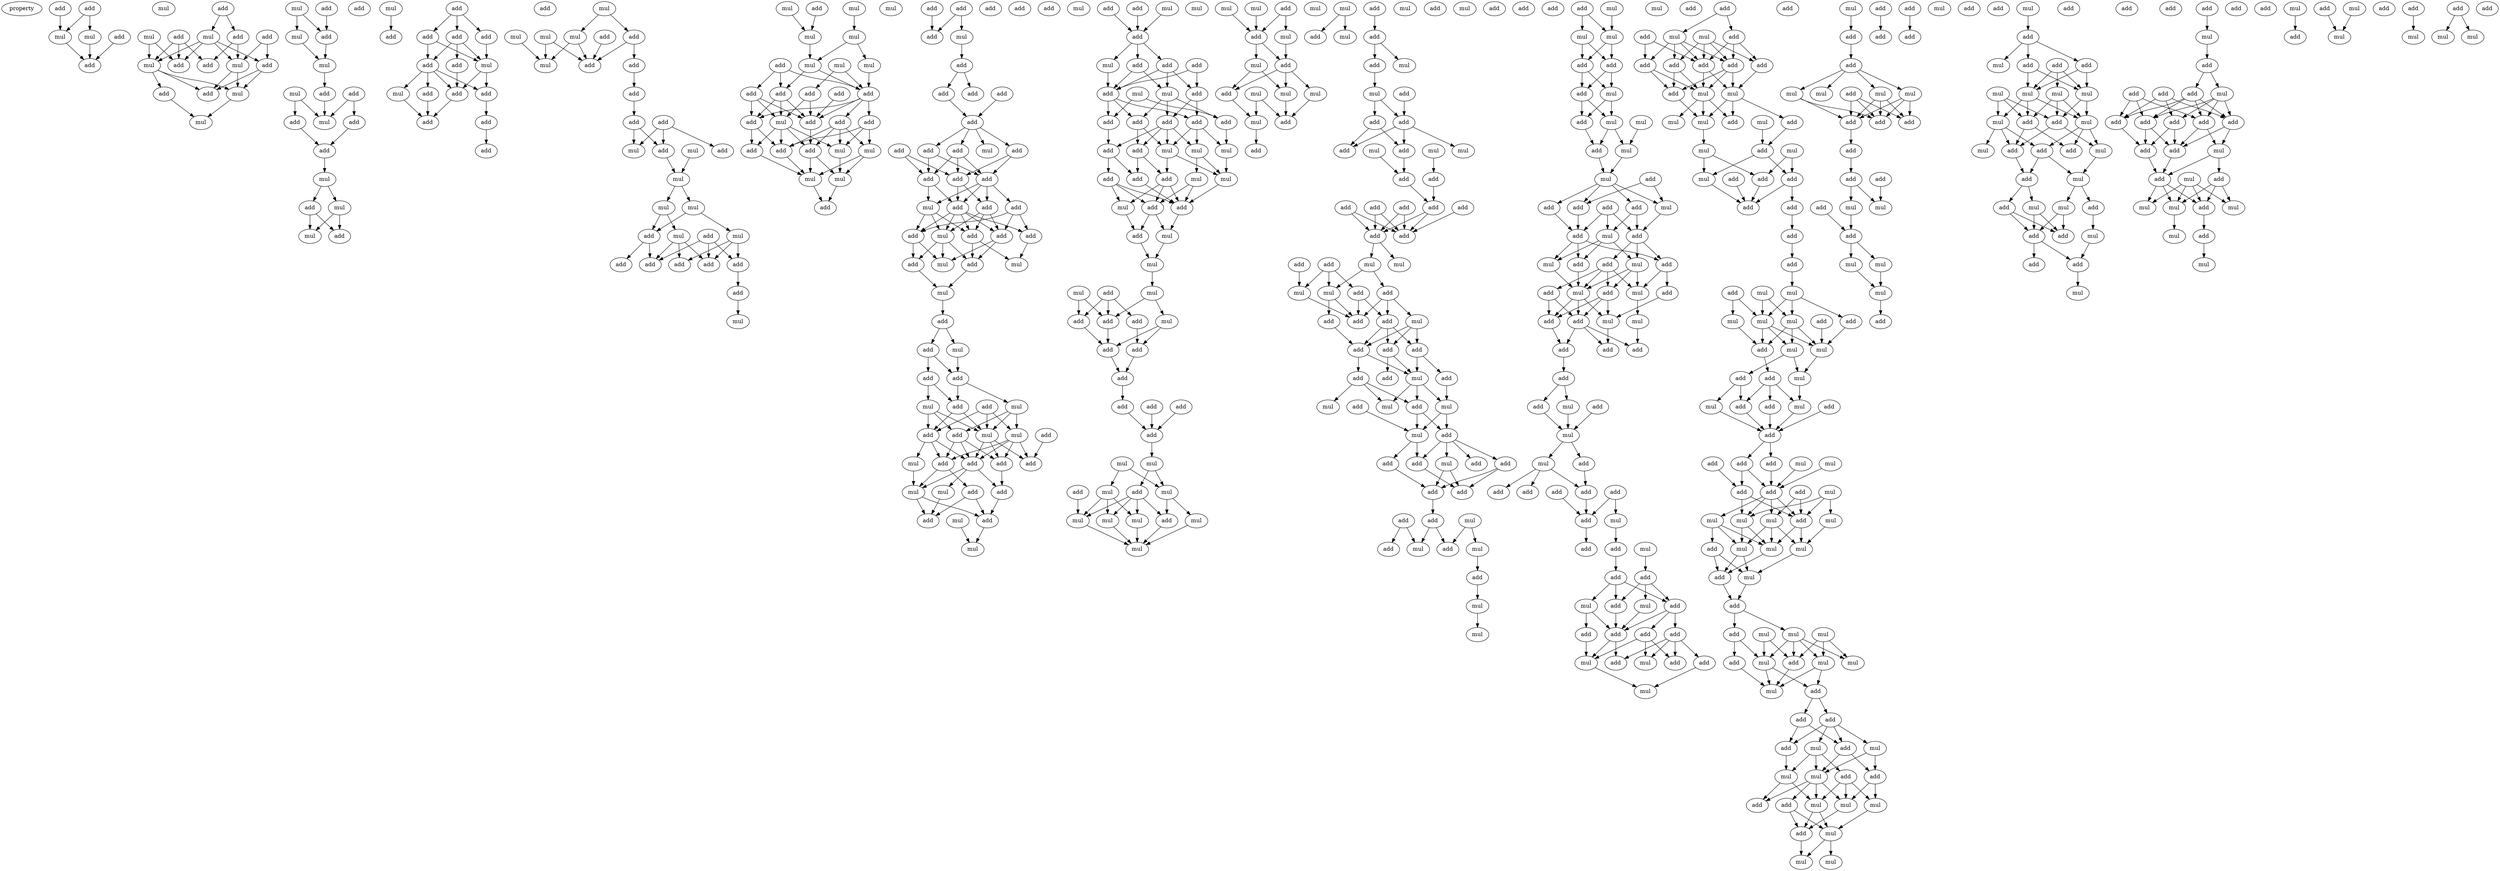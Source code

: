 digraph {
    node [fontcolor=black]
    property [mul=2,lf=1.1]
    0 [ label = add ];
    1 [ label = add ];
    2 [ label = mul ];
    3 [ label = mul ];
    4 [ label = mul ];
    5 [ label = add ];
    6 [ label = add ];
    7 [ label = add ];
    8 [ label = mul ];
    9 [ label = mul ];
    10 [ label = add ];
    11 [ label = add ];
    12 [ label = add ];
    13 [ label = add ];
    14 [ label = mul ];
    15 [ label = mul ];
    16 [ label = add ];
    17 [ label = add ];
    18 [ label = add ];
    19 [ label = mul ];
    20 [ label = add ];
    21 [ label = add ];
    22 [ label = mul ];
    23 [ label = add ];
    24 [ label = mul ];
    25 [ label = mul ];
    26 [ label = add ];
    27 [ label = mul ];
    28 [ label = add ];
    29 [ label = add ];
    30 [ label = mul ];
    31 [ label = add ];
    32 [ label = mul ];
    33 [ label = add ];
    34 [ label = add ];
    35 [ label = mul ];
    36 [ label = mul ];
    37 [ label = add ];
    38 [ label = add ];
    39 [ label = mul ];
    40 [ label = mul ];
    41 [ label = add ];
    42 [ label = add ];
    43 [ label = add ];
    44 [ label = add ];
    45 [ label = add ];
    46 [ label = add ];
    47 [ label = add ];
    48 [ label = mul ];
    49 [ label = add ];
    50 [ label = add ];
    51 [ label = mul ];
    52 [ label = add ];
    53 [ label = add ];
    54 [ label = add ];
    55 [ label = add ];
    56 [ label = add ];
    57 [ label = mul ];
    58 [ label = mul ];
    59 [ label = mul ];
    60 [ label = add ];
    61 [ label = add ];
    62 [ label = mul ];
    63 [ label = add ];
    64 [ label = mul ];
    65 [ label = add ];
    66 [ label = add ];
    67 [ label = add ];
    68 [ label = add ];
    69 [ label = add ];
    70 [ label = mul ];
    71 [ label = mul ];
    72 [ label = add ];
    73 [ label = mul ];
    74 [ label = mul ];
    75 [ label = mul ];
    76 [ label = add ];
    77 [ label = mul ];
    78 [ label = add ];
    79 [ label = mul ];
    80 [ label = add ];
    81 [ label = add ];
    82 [ label = add ];
    83 [ label = add ];
    84 [ label = add ];
    85 [ label = add ];
    86 [ label = mul ];
    87 [ label = mul ];
    88 [ label = mul ];
    89 [ label = mul ];
    90 [ label = add ];
    91 [ label = mul ];
    92 [ label = mul ];
    93 [ label = mul ];
    94 [ label = add ];
    95 [ label = mul ];
    96 [ label = mul ];
    97 [ label = add ];
    98 [ label = add ];
    99 [ label = add ];
    100 [ label = add ];
    101 [ label = add ];
    102 [ label = add ];
    103 [ label = add ];
    104 [ label = add ];
    105 [ label = mul ];
    106 [ label = add ];
    107 [ label = add ];
    108 [ label = add ];
    109 [ label = add ];
    110 [ label = mul ];
    111 [ label = mul ];
    112 [ label = mul ];
    113 [ label = mul ];
    114 [ label = add ];
    115 [ label = add ];
    116 [ label = add ];
    117 [ label = mul ];
    118 [ label = add ];
    119 [ label = add ];
    120 [ label = add ];
    121 [ label = add ];
    122 [ label = add ];
    123 [ label = add ];
    124 [ label = add ];
    125 [ label = add ];
    126 [ label = add ];
    127 [ label = add ];
    128 [ label = mul ];
    129 [ label = add ];
    130 [ label = add ];
    131 [ label = add ];
    132 [ label = add ];
    133 [ label = add ];
    134 [ label = add ];
    135 [ label = add ];
    136 [ label = add ];
    137 [ label = mul ];
    138 [ label = add ];
    139 [ label = add ];
    140 [ label = add ];
    141 [ label = mul ];
    142 [ label = add ];
    143 [ label = add ];
    144 [ label = add ];
    145 [ label = mul ];
    146 [ label = mul ];
    147 [ label = add ];
    148 [ label = mul ];
    149 [ label = add ];
    150 [ label = add ];
    151 [ label = mul ];
    152 [ label = add ];
    153 [ label = add ];
    154 [ label = add ];
    155 [ label = mul ];
    156 [ label = add ];
    157 [ label = mul ];
    158 [ label = add ];
    159 [ label = add ];
    160 [ label = add ];
    161 [ label = mul ];
    162 [ label = mul ];
    163 [ label = add ];
    164 [ label = mul ];
    165 [ label = add ];
    166 [ label = add ];
    167 [ label = add ];
    168 [ label = mul ];
    169 [ label = add ];
    170 [ label = mul ];
    171 [ label = add ];
    172 [ label = mul ];
    173 [ label = mul ];
    174 [ label = add ];
    175 [ label = add ];
    176 [ label = mul ];
    177 [ label = add ];
    178 [ label = add ];
    179 [ label = mul ];
    180 [ label = add ];
    181 [ label = add ];
    182 [ label = add ];
    183 [ label = mul ];
    184 [ label = add ];
    185 [ label = mul ];
    186 [ label = mul ];
    187 [ label = add ];
    188 [ label = add ];
    189 [ label = mul ];
    190 [ label = add ];
    191 [ label = add ];
    192 [ label = add ];
    193 [ label = add ];
    194 [ label = add ];
    195 [ label = mul ];
    196 [ label = add ];
    197 [ label = add ];
    198 [ label = mul ];
    199 [ label = mul ];
    200 [ label = add ];
    201 [ label = add ];
    202 [ label = add ];
    203 [ label = mul ];
    204 [ label = mul ];
    205 [ label = add ];
    206 [ label = add ];
    207 [ label = mul ];
    208 [ label = add ];
    209 [ label = mul ];
    210 [ label = mul ];
    211 [ label = mul ];
    212 [ label = add ];
    213 [ label = mul ];
    214 [ label = add ];
    215 [ label = add ];
    216 [ label = mul ];
    217 [ label = add ];
    218 [ label = add ];
    219 [ label = add ];
    220 [ label = add ];
    221 [ label = add ];
    222 [ label = add ];
    223 [ label = add ];
    224 [ label = add ];
    225 [ label = mul ];
    226 [ label = mul ];
    227 [ label = mul ];
    228 [ label = add ];
    229 [ label = add ];
    230 [ label = mul ];
    231 [ label = mul ];
    232 [ label = add ];
    233 [ label = mul ];
    234 [ label = mul ];
    235 [ label = mul ];
    236 [ label = mul ];
    237 [ label = add ];
    238 [ label = mul ];
    239 [ label = mul ];
    240 [ label = mul ];
    241 [ label = add ];
    242 [ label = mul ];
    243 [ label = add ];
    244 [ label = mul ];
    245 [ label = mul ];
    246 [ label = mul ];
    247 [ label = add ];
    248 [ label = mul ];
    249 [ label = add ];
    250 [ label = mul ];
    251 [ label = add ];
    252 [ label = mul ];
    253 [ label = add ];
    254 [ label = add ];
    255 [ label = mul ];
    256 [ label = mul ];
    257 [ label = add ];
    258 [ label = add ];
    259 [ label = add ];
    260 [ label = mul ];
    261 [ label = mul ];
    262 [ label = mul ];
    263 [ label = add ];
    264 [ label = add ];
    265 [ label = add ];
    266 [ label = mul ];
    267 [ label = add ];
    268 [ label = add ];
    269 [ label = mul ];
    270 [ label = mul ];
    271 [ label = add ];
    272 [ label = add ];
    273 [ label = add ];
    274 [ label = add ];
    275 [ label = add ];
    276 [ label = add ];
    277 [ label = add ];
    278 [ label = add ];
    279 [ label = add ];
    280 [ label = mul ];
    281 [ label = add ];
    282 [ label = mul ];
    283 [ label = add ];
    284 [ label = mul ];
    285 [ label = add ];
    286 [ label = add ];
    287 [ label = mul ];
    288 [ label = add ];
    289 [ label = add ];
    290 [ label = mul ];
    291 [ label = add ];
    292 [ label = add ];
    293 [ label = add ];
    294 [ label = add ];
    295 [ label = add ];
    296 [ label = add ];
    297 [ label = add ];
    298 [ label = add ];
    299 [ label = mul ];
    300 [ label = mul ];
    301 [ label = add ];
    302 [ label = add ];
    303 [ label = mul ];
    304 [ label = mul ];
    305 [ label = mul ];
    306 [ label = add ];
    307 [ label = add ];
    308 [ label = add ];
    309 [ label = add ];
    310 [ label = mul ];
    311 [ label = add ];
    312 [ label = add ];
    313 [ label = add ];
    314 [ label = add ];
    315 [ label = add ];
    316 [ label = mul ];
    317 [ label = mul ];
    318 [ label = mul ];
    319 [ label = add ];
    320 [ label = add ];
    321 [ label = add ];
    322 [ label = mul ];
    323 [ label = add ];
    324 [ label = mul ];
    325 [ label = add ];
    326 [ label = add ];
    327 [ label = mul ];
    328 [ label = mul ];
    329 [ label = mul ];
    330 [ label = mul ];
    331 [ label = add ];
    332 [ label = add ];
    333 [ label = mul ];
    334 [ label = add ];
    335 [ label = mul ];
    336 [ label = add ];
    337 [ label = mul ];
    338 [ label = mul ];
    339 [ label = add ];
    340 [ label = add ];
    341 [ label = mul ];
    342 [ label = add ];
    343 [ label = add ];
    344 [ label = add ];
    345 [ label = mul ];
    346 [ label = add ];
    347 [ label = add ];
    348 [ label = mul ];
    349 [ label = add ];
    350 [ label = mul ];
    351 [ label = add ];
    352 [ label = add ];
    353 [ label = add ];
    354 [ label = mul ];
    355 [ label = add ];
    356 [ label = add ];
    357 [ label = mul ];
    358 [ label = add ];
    359 [ label = mul ];
    360 [ label = add ];
    361 [ label = add ];
    362 [ label = mul ];
    363 [ label = mul ];
    364 [ label = add ];
    365 [ label = add ];
    366 [ label = add ];
    367 [ label = add ];
    368 [ label = mul ];
    369 [ label = add ];
    370 [ label = add ];
    371 [ label = add ];
    372 [ label = mul ];
    373 [ label = mul ];
    374 [ label = add ];
    375 [ label = add ];
    376 [ label = add ];
    377 [ label = add ];
    378 [ label = add ];
    379 [ label = add ];
    380 [ label = add ];
    381 [ label = mul ];
    382 [ label = add ];
    383 [ label = add ];
    384 [ label = mul ];
    385 [ label = add ];
    386 [ label = add ];
    387 [ label = add ];
    388 [ label = mul ];
    389 [ label = add ];
    390 [ label = mul ];
    391 [ label = add ];
    392 [ label = add ];
    393 [ label = add ];
    394 [ label = add ];
    395 [ label = mul ];
    396 [ label = mul ];
    397 [ label = add ];
    398 [ label = add ];
    399 [ label = add ];
    400 [ label = mul ];
    401 [ label = add ];
    402 [ label = mul ];
    403 [ label = add ];
    404 [ label = add ];
    405 [ label = mul ];
    406 [ label = add ];
    407 [ label = add ];
    408 [ label = add ];
    409 [ label = add ];
    410 [ label = add ];
    411 [ label = mul ];
    412 [ label = add ];
    413 [ label = mul ];
    414 [ label = mul ];
    415 [ label = add ];
    416 [ label = add ];
    417 [ label = mul ];
    418 [ label = mul ];
    419 [ label = mul ];
    420 [ label = mul ];
    421 [ label = add ];
    422 [ label = add ];
    423 [ label = add ];
    424 [ label = mul ];
    425 [ label = add ];
    426 [ label = add ];
    427 [ label = add ];
    428 [ label = add ];
    429 [ label = add ];
    430 [ label = add ];
    431 [ label = mul ];
    432 [ label = add ];
    433 [ label = mul ];
    434 [ label = mul ];
    435 [ label = mul ];
    436 [ label = mul ];
    437 [ label = add ];
    438 [ label = add ];
    439 [ label = mul ];
    440 [ label = add ];
    441 [ label = mul ];
    442 [ label = add ];
    443 [ label = add ];
    444 [ label = mul ];
    445 [ label = add ];
    446 [ label = add ];
    447 [ label = add ];
    448 [ label = mul ];
    449 [ label = mul ];
    450 [ label = add ];
    451 [ label = mul ];
    452 [ label = add ];
    453 [ label = add ];
    454 [ label = add ];
    455 [ label = mul ];
    456 [ label = add ];
    457 [ label = add ];
    458 [ label = mul ];
    459 [ label = add ];
    460 [ label = add ];
    461 [ label = mul ];
    462 [ label = mul ];
    463 [ label = mul ];
    464 [ label = mul ];
    465 [ label = mul ];
    466 [ label = add ];
    467 [ label = mul ];
    468 [ label = mul ];
    469 [ label = mul ];
    470 [ label = add ];
    471 [ label = add ];
    472 [ label = mul ];
    473 [ label = add ];
    474 [ label = mul ];
    475 [ label = mul ];
    476 [ label = add ];
    477 [ label = add ];
    478 [ label = mul ];
    479 [ label = mul ];
    480 [ label = mul ];
    481 [ label = add ];
    482 [ label = mul ];
    483 [ label = add ];
    484 [ label = add ];
    485 [ label = mul ];
    486 [ label = add ];
    487 [ label = add ];
    488 [ label = mul ];
    489 [ label = add ];
    490 [ label = mul ];
    491 [ label = mul ];
    492 [ label = add ];
    493 [ label = mul ];
    494 [ label = add ];
    495 [ label = mul ];
    496 [ label = mul ];
    497 [ label = add ];
    498 [ label = add ];
    499 [ label = mul ];
    500 [ label = mul ];
    501 [ label = add ];
    502 [ label = mul ];
    503 [ label = mul ];
    504 [ label = add ];
    505 [ label = mul ];
    506 [ label = mul ];
    507 [ label = add ];
    508 [ label = mul ];
    509 [ label = mul ];
    510 [ label = add ];
    511 [ label = add ];
    512 [ label = add ];
    513 [ label = add ];
    514 [ label = add ];
    515 [ label = add ];
    516 [ label = add ];
    517 [ label = mul ];
    518 [ label = mul ];
    519 [ label = add ];
    520 [ label = add ];
    521 [ label = add ];
    522 [ label = mul ];
    523 [ label = mul ];
    524 [ label = add ];
    525 [ label = add ];
    526 [ label = mul ];
    527 [ label = add ];
    528 [ label = mul ];
    529 [ label = add ];
    530 [ label = add ];
    531 [ label = mul ];
    532 [ label = add ];
    533 [ label = mul ];
    534 [ label = add ];
    535 [ label = add ];
    536 [ label = add ];
    537 [ label = add ];
    538 [ label = mul ];
    539 [ label = mul ];
    540 [ label = mul ];
    541 [ label = mul ];
    542 [ label = add ];
    543 [ label = add ];
    544 [ label = mul ];
    545 [ label = mul ];
    546 [ label = add ];
    547 [ label = add ];
    548 [ label = add ];
    549 [ label = mul ];
    550 [ label = mul ];
    551 [ label = mul ];
    552 [ label = add ];
    553 [ label = add ];
    554 [ label = mul ];
    555 [ label = add ];
    556 [ label = mul ];
    557 [ label = add ];
    558 [ label = mul ];
    559 [ label = add ];
    560 [ label = add ];
    561 [ label = add ];
    562 [ label = mul ];
    563 [ label = add ];
    564 [ label = add ];
    565 [ label = add ];
    566 [ label = mul ];
    567 [ label = add ];
    568 [ label = add ];
    569 [ label = add ];
    570 [ label = add ];
    571 [ label = mul ];
    572 [ label = add ];
    573 [ label = add ];
    574 [ label = add ];
    575 [ label = add ];
    576 [ label = add ];
    577 [ label = add ];
    578 [ label = mul ];
    579 [ label = add ];
    580 [ label = add ];
    581 [ label = add ];
    582 [ label = mul ];
    583 [ label = add ];
    584 [ label = add ];
    585 [ label = add ];
    586 [ label = mul ];
    587 [ label = mul ];
    588 [ label = mul ];
    589 [ label = add ];
    590 [ label = mul ];
    591 [ label = mul ];
    592 [ label = mul ];
    593 [ label = add ];
    594 [ label = add ];
    595 [ label = add ];
    596 [ label = mul ];
    597 [ label = mul ];
    598 [ label = add ];
    599 [ label = mul ];
    600 [ label = add ];
    601 [ label = mul ];
    602 [ label = mul ];
    603 [ label = add ];
    0 -> 2 [ name = 0 ];
    1 -> 2 [ name = 1 ];
    1 -> 4 [ name = 2 ];
    2 -> 6 [ name = 3 ];
    4 -> 6 [ name = 4 ];
    5 -> 6 [ name = 5 ];
    7 -> 8 [ name = 6 ];
    7 -> 10 [ name = 7 ];
    8 -> 13 [ name = 8 ];
    8 -> 14 [ name = 9 ];
    8 -> 15 [ name = 10 ];
    8 -> 16 [ name = 11 ];
    9 -> 14 [ name = 12 ];
    9 -> 16 [ name = 13 ];
    10 -> 15 [ name = 14 ];
    10 -> 17 [ name = 15 ];
    11 -> 13 [ name = 16 ];
    11 -> 15 [ name = 17 ];
    12 -> 14 [ name = 18 ];
    12 -> 16 [ name = 19 ];
    12 -> 17 [ name = 20 ];
    13 -> 19 [ name = 21 ];
    13 -> 20 [ name = 22 ];
    14 -> 18 [ name = 23 ];
    14 -> 19 [ name = 24 ];
    14 -> 20 [ name = 25 ];
    15 -> 19 [ name = 26 ];
    15 -> 20 [ name = 27 ];
    18 -> 22 [ name = 28 ];
    19 -> 22 [ name = 29 ];
    21 -> 26 [ name = 30 ];
    24 -> 25 [ name = 31 ];
    24 -> 26 [ name = 32 ];
    25 -> 27 [ name = 33 ];
    26 -> 27 [ name = 34 ];
    27 -> 29 [ name = 35 ];
    28 -> 31 [ name = 36 ];
    28 -> 32 [ name = 37 ];
    29 -> 32 [ name = 38 ];
    30 -> 32 [ name = 39 ];
    30 -> 33 [ name = 40 ];
    31 -> 34 [ name = 41 ];
    33 -> 34 [ name = 42 ];
    34 -> 35 [ name = 43 ];
    35 -> 37 [ name = 44 ];
    35 -> 39 [ name = 45 ];
    36 -> 38 [ name = 46 ];
    37 -> 40 [ name = 47 ];
    37 -> 41 [ name = 48 ];
    39 -> 40 [ name = 49 ];
    39 -> 41 [ name = 50 ];
    42 -> 43 [ name = 51 ];
    42 -> 45 [ name = 52 ];
    42 -> 46 [ name = 53 ];
    43 -> 47 [ name = 54 ];
    43 -> 48 [ name = 55 ];
    45 -> 48 [ name = 56 ];
    46 -> 47 [ name = 57 ];
    46 -> 48 [ name = 58 ];
    46 -> 49 [ name = 59 ];
    47 -> 50 [ name = 60 ];
    47 -> 51 [ name = 61 ];
    47 -> 52 [ name = 62 ];
    47 -> 53 [ name = 63 ];
    48 -> 52 [ name = 64 ];
    48 -> 53 [ name = 65 ];
    49 -> 53 [ name = 66 ];
    50 -> 55 [ name = 67 ];
    51 -> 55 [ name = 68 ];
    52 -> 54 [ name = 69 ];
    53 -> 55 [ name = 70 ];
    54 -> 56 [ name = 71 ];
    57 -> 58 [ name = 72 ];
    57 -> 61 [ name = 73 ];
    58 -> 64 [ name = 74 ];
    58 -> 65 [ name = 75 ];
    59 -> 64 [ name = 76 ];
    59 -> 65 [ name = 77 ];
    60 -> 65 [ name = 78 ];
    61 -> 63 [ name = 79 ];
    61 -> 65 [ name = 80 ];
    62 -> 64 [ name = 81 ];
    63 -> 66 [ name = 82 ];
    66 -> 67 [ name = 83 ];
    67 -> 71 [ name = 84 ];
    67 -> 72 [ name = 85 ];
    68 -> 69 [ name = 86 ];
    68 -> 71 [ name = 87 ];
    68 -> 72 [ name = 88 ];
    70 -> 73 [ name = 89 ];
    72 -> 73 [ name = 90 ];
    73 -> 74 [ name = 91 ];
    73 -> 75 [ name = 92 ];
    74 -> 77 [ name = 93 ];
    74 -> 78 [ name = 94 ];
    75 -> 78 [ name = 95 ];
    75 -> 79 [ name = 96 ];
    76 -> 80 [ name = 97 ];
    76 -> 81 [ name = 98 ];
    76 -> 83 [ name = 99 ];
    77 -> 80 [ name = 100 ];
    77 -> 83 [ name = 101 ];
    77 -> 84 [ name = 102 ];
    78 -> 80 [ name = 103 ];
    78 -> 82 [ name = 104 ];
    79 -> 81 [ name = 105 ];
    79 -> 83 [ name = 106 ];
    79 -> 84 [ name = 107 ];
    81 -> 85 [ name = 108 ];
    85 -> 86 [ name = 109 ];
    87 -> 91 [ name = 110 ];
    89 -> 92 [ name = 111 ];
    90 -> 92 [ name = 112 ];
    91 -> 93 [ name = 113 ];
    91 -> 95 [ name = 114 ];
    92 -> 95 [ name = 115 ];
    93 -> 97 [ name = 116 ];
    94 -> 97 [ name = 117 ];
    94 -> 98 [ name = 118 ];
    94 -> 99 [ name = 119 ];
    95 -> 97 [ name = 120 ];
    95 -> 99 [ name = 121 ];
    96 -> 97 [ name = 122 ];
    96 -> 100 [ name = 123 ];
    97 -> 102 [ name = 124 ];
    97 -> 103 [ name = 125 ];
    97 -> 104 [ name = 126 ];
    97 -> 106 [ name = 127 ];
    98 -> 104 [ name = 128 ];
    98 -> 105 [ name = 129 ];
    98 -> 106 [ name = 130 ];
    99 -> 104 [ name = 131 ];
    99 -> 105 [ name = 132 ];
    99 -> 106 [ name = 133 ];
    100 -> 104 [ name = 134 ];
    100 -> 105 [ name = 135 ];
    101 -> 104 [ name = 136 ];
    102 -> 107 [ name = 137 ];
    102 -> 110 [ name = 138 ];
    102 -> 111 [ name = 139 ];
    103 -> 107 [ name = 140 ];
    103 -> 108 [ name = 141 ];
    103 -> 110 [ name = 142 ];
    103 -> 111 [ name = 143 ];
    104 -> 108 [ name = 144 ];
    105 -> 107 [ name = 145 ];
    105 -> 108 [ name = 146 ];
    105 -> 109 [ name = 147 ];
    105 -> 111 [ name = 148 ];
    106 -> 107 [ name = 149 ];
    106 -> 109 [ name = 150 ];
    107 -> 112 [ name = 151 ];
    108 -> 112 [ name = 152 ];
    108 -> 113 [ name = 153 ];
    109 -> 112 [ name = 154 ];
    110 -> 112 [ name = 155 ];
    110 -> 113 [ name = 156 ];
    111 -> 113 [ name = 157 ];
    112 -> 114 [ name = 158 ];
    113 -> 114 [ name = 159 ];
    115 -> 118 [ name = 160 ];
    116 -> 117 [ name = 161 ];
    116 -> 118 [ name = 162 ];
    117 -> 121 [ name = 163 ];
    121 -> 123 [ name = 164 ];
    121 -> 125 [ name = 165 ];
    122 -> 126 [ name = 166 ];
    125 -> 126 [ name = 167 ];
    126 -> 128 [ name = 168 ];
    126 -> 129 [ name = 169 ];
    126 -> 130 [ name = 170 ];
    126 -> 131 [ name = 171 ];
    127 -> 132 [ name = 172 ];
    127 -> 134 [ name = 173 ];
    129 -> 132 [ name = 174 ];
    129 -> 133 [ name = 175 ];
    130 -> 133 [ name = 176 ];
    130 -> 134 [ name = 177 ];
    131 -> 132 [ name = 178 ];
    131 -> 133 [ name = 179 ];
    131 -> 134 [ name = 180 ];
    132 -> 135 [ name = 181 ];
    132 -> 138 [ name = 182 ];
    133 -> 135 [ name = 183 ];
    133 -> 136 [ name = 184 ];
    133 -> 137 [ name = 185 ];
    133 -> 138 [ name = 186 ];
    134 -> 137 [ name = 187 ];
    134 -> 138 [ name = 188 ];
    135 -> 139 [ name = 189 ];
    135 -> 141 [ name = 190 ];
    135 -> 142 [ name = 191 ];
    136 -> 140 [ name = 192 ];
    136 -> 142 [ name = 193 ];
    136 -> 143 [ name = 194 ];
    137 -> 139 [ name = 195 ];
    137 -> 140 [ name = 196 ];
    137 -> 141 [ name = 197 ];
    138 -> 139 [ name = 198 ];
    138 -> 140 [ name = 199 ];
    138 -> 141 [ name = 200 ];
    138 -> 142 [ name = 201 ];
    138 -> 143 [ name = 202 ];
    139 -> 145 [ name = 203 ];
    139 -> 147 [ name = 204 ];
    140 -> 144 [ name = 205 ];
    140 -> 146 [ name = 206 ];
    141 -> 144 [ name = 207 ];
    141 -> 146 [ name = 208 ];
    141 -> 147 [ name = 209 ];
    142 -> 146 [ name = 210 ];
    142 -> 147 [ name = 211 ];
    143 -> 145 [ name = 212 ];
    144 -> 148 [ name = 213 ];
    147 -> 148 [ name = 214 ];
    148 -> 149 [ name = 215 ];
    149 -> 150 [ name = 216 ];
    149 -> 151 [ name = 217 ];
    150 -> 152 [ name = 218 ];
    150 -> 153 [ name = 219 ];
    151 -> 153 [ name = 220 ];
    152 -> 154 [ name = 221 ];
    152 -> 155 [ name = 222 ];
    153 -> 154 [ name = 223 ];
    153 -> 157 [ name = 224 ];
    154 -> 158 [ name = 225 ];
    154 -> 162 [ name = 226 ];
    155 -> 158 [ name = 227 ];
    155 -> 160 [ name = 228 ];
    155 -> 162 [ name = 229 ];
    156 -> 158 [ name = 230 ];
    156 -> 161 [ name = 231 ];
    156 -> 162 [ name = 232 ];
    157 -> 160 [ name = 233 ];
    157 -> 161 [ name = 234 ];
    157 -> 162 [ name = 235 ];
    158 -> 164 [ name = 236 ];
    158 -> 166 [ name = 237 ];
    158 -> 167 [ name = 238 ];
    159 -> 163 [ name = 239 ];
    160 -> 165 [ name = 240 ];
    160 -> 166 [ name = 241 ];
    160 -> 167 [ name = 242 ];
    161 -> 163 [ name = 243 ];
    161 -> 165 [ name = 244 ];
    161 -> 166 [ name = 245 ];
    161 -> 167 [ name = 246 ];
    162 -> 163 [ name = 247 ];
    162 -> 165 [ name = 248 ];
    162 -> 166 [ name = 249 ];
    164 -> 168 [ name = 250 ];
    165 -> 171 [ name = 251 ];
    166 -> 168 [ name = 252 ];
    166 -> 170 [ name = 253 ];
    166 -> 171 [ name = 254 ];
    167 -> 168 [ name = 255 ];
    167 -> 169 [ name = 256 ];
    168 -> 174 [ name = 257 ];
    168 -> 175 [ name = 258 ];
    169 -> 174 [ name = 259 ];
    169 -> 175 [ name = 260 ];
    170 -> 174 [ name = 261 ];
    171 -> 175 [ name = 262 ];
    173 -> 176 [ name = 263 ];
    175 -> 176 [ name = 264 ];
    177 -> 180 [ name = 265 ];
    178 -> 180 [ name = 266 ];
    179 -> 180 [ name = 267 ];
    180 -> 181 [ name = 268 ];
    180 -> 184 [ name = 269 ];
    180 -> 185 [ name = 270 ];
    181 -> 187 [ name = 271 ];
    181 -> 188 [ name = 272 ];
    181 -> 189 [ name = 273 ];
    182 -> 187 [ name = 274 ];
    182 -> 188 [ name = 275 ];
    184 -> 187 [ name = 276 ];
    184 -> 189 [ name = 277 ];
    185 -> 187 [ name = 278 ];
    186 -> 191 [ name = 279 ];
    186 -> 192 [ name = 280 ];
    187 -> 190 [ name = 281 ];
    187 -> 191 [ name = 282 ];
    187 -> 193 [ name = 283 ];
    188 -> 193 [ name = 284 ];
    188 -> 194 [ name = 285 ];
    189 -> 190 [ name = 286 ];
    189 -> 192 [ name = 287 ];
    189 -> 194 [ name = 288 ];
    190 -> 195 [ name = 289 ];
    190 -> 196 [ name = 290 ];
    191 -> 197 [ name = 291 ];
    192 -> 199 [ name = 292 ];
    193 -> 195 [ name = 293 ];
    193 -> 198 [ name = 294 ];
    193 -> 199 [ name = 295 ];
    194 -> 195 [ name = 296 ];
    194 -> 196 [ name = 297 ];
    194 -> 197 [ name = 298 ];
    194 -> 198 [ name = 299 ];
    195 -> 202 [ name = 300 ];
    195 -> 204 [ name = 301 ];
    196 -> 201 [ name = 302 ];
    196 -> 202 [ name = 303 ];
    197 -> 200 [ name = 304 ];
    197 -> 201 [ name = 305 ];
    198 -> 203 [ name = 306 ];
    198 -> 204 [ name = 307 ];
    199 -> 204 [ name = 308 ];
    200 -> 205 [ name = 309 ];
    200 -> 206 [ name = 310 ];
    200 -> 207 [ name = 311 ];
    201 -> 205 [ name = 312 ];
    202 -> 205 [ name = 313 ];
    202 -> 206 [ name = 314 ];
    202 -> 207 [ name = 315 ];
    203 -> 205 [ name = 316 ];
    203 -> 206 [ name = 317 ];
    204 -> 205 [ name = 318 ];
    205 -> 209 [ name = 319 ];
    206 -> 208 [ name = 320 ];
    206 -> 209 [ name = 321 ];
    207 -> 208 [ name = 322 ];
    208 -> 210 [ name = 323 ];
    209 -> 210 [ name = 324 ];
    210 -> 211 [ name = 325 ];
    211 -> 214 [ name = 326 ];
    211 -> 216 [ name = 327 ];
    212 -> 214 [ name = 328 ];
    212 -> 215 [ name = 329 ];
    212 -> 217 [ name = 330 ];
    213 -> 214 [ name = 331 ];
    213 -> 215 [ name = 332 ];
    214 -> 218 [ name = 333 ];
    215 -> 218 [ name = 334 ];
    216 -> 218 [ name = 335 ];
    216 -> 219 [ name = 336 ];
    217 -> 219 [ name = 337 ];
    218 -> 220 [ name = 338 ];
    219 -> 220 [ name = 339 ];
    220 -> 221 [ name = 340 ];
    221 -> 224 [ name = 341 ];
    222 -> 224 [ name = 342 ];
    223 -> 224 [ name = 343 ];
    224 -> 225 [ name = 344 ];
    225 -> 228 [ name = 345 ];
    225 -> 230 [ name = 346 ];
    226 -> 227 [ name = 347 ];
    226 -> 230 [ name = 348 ];
    227 -> 231 [ name = 349 ];
    227 -> 233 [ name = 350 ];
    227 -> 235 [ name = 351 ];
    228 -> 231 [ name = 352 ];
    228 -> 232 [ name = 353 ];
    228 -> 233 [ name = 354 ];
    228 -> 235 [ name = 355 ];
    229 -> 233 [ name = 356 ];
    230 -> 232 [ name = 357 ];
    230 -> 234 [ name = 358 ];
    231 -> 236 [ name = 359 ];
    232 -> 236 [ name = 360 ];
    233 -> 236 [ name = 361 ];
    234 -> 236 [ name = 362 ];
    235 -> 236 [ name = 363 ];
    237 -> 241 [ name = 364 ];
    237 -> 242 [ name = 365 ];
    238 -> 241 [ name = 366 ];
    240 -> 241 [ name = 367 ];
    241 -> 243 [ name = 368 ];
    241 -> 244 [ name = 369 ];
    242 -> 243 [ name = 370 ];
    243 -> 246 [ name = 371 ];
    243 -> 247 [ name = 372 ];
    243 -> 248 [ name = 373 ];
    244 -> 246 [ name = 374 ];
    244 -> 247 [ name = 375 ];
    245 -> 249 [ name = 376 ];
    245 -> 250 [ name = 377 ];
    246 -> 249 [ name = 378 ];
    247 -> 250 [ name = 379 ];
    248 -> 249 [ name = 380 ];
    250 -> 251 [ name = 381 ];
    252 -> 253 [ name = 382 ];
    252 -> 255 [ name = 383 ];
    254 -> 257 [ name = 384 ];
    257 -> 259 [ name = 385 ];
    257 -> 260 [ name = 386 ];
    259 -> 262 [ name = 387 ];
    262 -> 264 [ name = 388 ];
    262 -> 265 [ name = 389 ];
    263 -> 264 [ name = 390 ];
    264 -> 267 [ name = 391 ];
    264 -> 268 [ name = 392 ];
    264 -> 269 [ name = 393 ];
    265 -> 267 [ name = 394 ];
    265 -> 268 [ name = 395 ];
    266 -> 271 [ name = 396 ];
    268 -> 271 [ name = 397 ];
    270 -> 272 [ name = 398 ];
    271 -> 276 [ name = 399 ];
    272 -> 276 [ name = 400 ];
    273 -> 279 [ name = 401 ];
    274 -> 278 [ name = 402 ];
    274 -> 279 [ name = 403 ];
    275 -> 278 [ name = 404 ];
    275 -> 279 [ name = 405 ];
    276 -> 278 [ name = 406 ];
    276 -> 279 [ name = 407 ];
    277 -> 278 [ name = 408 ];
    277 -> 279 [ name = 409 ];
    278 -> 280 [ name = 410 ];
    278 -> 282 [ name = 411 ];
    280 -> 286 [ name = 412 ];
    280 -> 287 [ name = 413 ];
    281 -> 284 [ name = 414 ];
    283 -> 284 [ name = 415 ];
    283 -> 285 [ name = 416 ];
    283 -> 287 [ name = 417 ];
    284 -> 289 [ name = 418 ];
    285 -> 289 [ name = 419 ];
    285 -> 292 [ name = 420 ];
    286 -> 289 [ name = 421 ];
    286 -> 290 [ name = 422 ];
    286 -> 292 [ name = 423 ];
    287 -> 289 [ name = 424 ];
    287 -> 291 [ name = 425 ];
    290 -> 293 [ name = 426 ];
    290 -> 294 [ name = 427 ];
    290 -> 295 [ name = 428 ];
    291 -> 293 [ name = 429 ];
    292 -> 293 [ name = 430 ];
    292 -> 294 [ name = 431 ];
    292 -> 295 [ name = 432 ];
    293 -> 296 [ name = 433 ];
    293 -> 299 [ name = 434 ];
    294 -> 298 [ name = 435 ];
    294 -> 299 [ name = 436 ];
    295 -> 297 [ name = 437 ];
    295 -> 299 [ name = 438 ];
    296 -> 300 [ name = 439 ];
    296 -> 302 [ name = 440 ];
    296 -> 303 [ name = 441 ];
    298 -> 304 [ name = 442 ];
    299 -> 302 [ name = 443 ];
    299 -> 303 [ name = 444 ];
    299 -> 304 [ name = 445 ];
    301 -> 305 [ name = 446 ];
    302 -> 305 [ name = 447 ];
    302 -> 306 [ name = 448 ];
    304 -> 305 [ name = 449 ];
    304 -> 306 [ name = 450 ];
    305 -> 307 [ name = 451 ];
    305 -> 309 [ name = 452 ];
    306 -> 307 [ name = 453 ];
    306 -> 308 [ name = 454 ];
    306 -> 310 [ name = 455 ];
    306 -> 311 [ name = 456 ];
    307 -> 312 [ name = 457 ];
    309 -> 313 [ name = 458 ];
    310 -> 312 [ name = 459 ];
    310 -> 313 [ name = 460 ];
    311 -> 312 [ name = 461 ];
    311 -> 313 [ name = 462 ];
    313 -> 314 [ name = 463 ];
    314 -> 318 [ name = 464 ];
    314 -> 319 [ name = 465 ];
    315 -> 318 [ name = 466 ];
    315 -> 320 [ name = 467 ];
    316 -> 317 [ name = 468 ];
    316 -> 319 [ name = 469 ];
    317 -> 321 [ name = 470 ];
    321 -> 322 [ name = 471 ];
    322 -> 324 [ name = 472 ];
    326 -> 328 [ name = 473 ];
    326 -> 329 [ name = 474 ];
    327 -> 329 [ name = 475 ];
    328 -> 331 [ name = 476 ];
    328 -> 332 [ name = 477 ];
    329 -> 331 [ name = 478 ];
    329 -> 332 [ name = 479 ];
    331 -> 333 [ name = 480 ];
    331 -> 334 [ name = 481 ];
    332 -> 333 [ name = 482 ];
    332 -> 334 [ name = 483 ];
    333 -> 336 [ name = 484 ];
    333 -> 337 [ name = 485 ];
    334 -> 336 [ name = 486 ];
    334 -> 337 [ name = 487 ];
    335 -> 338 [ name = 488 ];
    336 -> 339 [ name = 489 ];
    337 -> 338 [ name = 490 ];
    337 -> 339 [ name = 491 ];
    338 -> 341 [ name = 492 ];
    339 -> 341 [ name = 493 ];
    340 -> 345 [ name = 494 ];
    340 -> 346 [ name = 495 ];
    341 -> 342 [ name = 496 ];
    341 -> 343 [ name = 497 ];
    341 -> 345 [ name = 498 ];
    341 -> 346 [ name = 499 ];
    342 -> 347 [ name = 500 ];
    342 -> 348 [ name = 501 ];
    343 -> 349 [ name = 502 ];
    344 -> 347 [ name = 503 ];
    344 -> 348 [ name = 504 ];
    344 -> 349 [ name = 505 ];
    345 -> 347 [ name = 506 ];
    346 -> 349 [ name = 507 ];
    347 -> 350 [ name = 508 ];
    347 -> 352 [ name = 509 ];
    347 -> 353 [ name = 510 ];
    348 -> 350 [ name = 511 ];
    348 -> 351 [ name = 512 ];
    348 -> 354 [ name = 513 ];
    349 -> 351 [ name = 514 ];
    349 -> 353 [ name = 515 ];
    349 -> 354 [ name = 516 ];
    350 -> 357 [ name = 517 ];
    350 -> 358 [ name = 518 ];
    350 -> 359 [ name = 519 ];
    351 -> 359 [ name = 520 ];
    352 -> 356 [ name = 521 ];
    352 -> 357 [ name = 522 ];
    352 -> 358 [ name = 523 ];
    352 -> 359 [ name = 524 ];
    353 -> 355 [ name = 525 ];
    353 -> 357 [ name = 526 ];
    354 -> 359 [ name = 527 ];
    355 -> 363 [ name = 528 ];
    356 -> 360 [ name = 529 ];
    356 -> 361 [ name = 530 ];
    357 -> 362 [ name = 531 ];
    358 -> 360 [ name = 532 ];
    358 -> 361 [ name = 533 ];
    358 -> 363 [ name = 534 ];
    359 -> 360 [ name = 535 ];
    359 -> 361 [ name = 536 ];
    359 -> 363 [ name = 537 ];
    360 -> 364 [ name = 538 ];
    360 -> 365 [ name = 539 ];
    360 -> 366 [ name = 540 ];
    361 -> 366 [ name = 541 ];
    362 -> 365 [ name = 542 ];
    363 -> 364 [ name = 543 ];
    366 -> 367 [ name = 544 ];
    367 -> 368 [ name = 545 ];
    367 -> 370 [ name = 546 ];
    368 -> 372 [ name = 547 ];
    370 -> 372 [ name = 548 ];
    371 -> 372 [ name = 549 ];
    372 -> 373 [ name = 550 ];
    372 -> 374 [ name = 551 ];
    373 -> 375 [ name = 552 ];
    373 -> 376 [ name = 553 ];
    373 -> 379 [ name = 554 ];
    374 -> 379 [ name = 555 ];
    377 -> 380 [ name = 556 ];
    378 -> 380 [ name = 557 ];
    378 -> 381 [ name = 558 ];
    379 -> 380 [ name = 559 ];
    380 -> 383 [ name = 560 ];
    381 -> 382 [ name = 561 ];
    382 -> 385 [ name = 562 ];
    384 -> 386 [ name = 563 ];
    385 -> 387 [ name = 564 ];
    385 -> 388 [ name = 565 ];
    385 -> 389 [ name = 566 ];
    386 -> 387 [ name = 567 ];
    386 -> 389 [ name = 568 ];
    386 -> 390 [ name = 569 ];
    387 -> 391 [ name = 570 ];
    388 -> 391 [ name = 571 ];
    388 -> 394 [ name = 572 ];
    389 -> 391 [ name = 573 ];
    389 -> 392 [ name = 574 ];
    389 -> 393 [ name = 575 ];
    390 -> 391 [ name = 576 ];
    391 -> 396 [ name = 577 ];
    391 -> 397 [ name = 578 ];
    392 -> 395 [ name = 579 ];
    392 -> 397 [ name = 580 ];
    392 -> 398 [ name = 581 ];
    392 -> 399 [ name = 582 ];
    393 -> 395 [ name = 583 ];
    393 -> 396 [ name = 584 ];
    393 -> 398 [ name = 585 ];
    394 -> 396 [ name = 586 ];
    396 -> 400 [ name = 587 ];
    399 -> 400 [ name = 588 ];
    401 -> 402 [ name = 589 ];
    401 -> 403 [ name = 590 ];
    402 -> 406 [ name = 591 ];
    402 -> 408 [ name = 592 ];
    402 -> 409 [ name = 593 ];
    402 -> 410 [ name = 594 ];
    403 -> 407 [ name = 595 ];
    403 -> 408 [ name = 596 ];
    403 -> 410 [ name = 597 ];
    404 -> 406 [ name = 598 ];
    404 -> 408 [ name = 599 ];
    405 -> 407 [ name = 600 ];
    405 -> 408 [ name = 601 ];
    405 -> 409 [ name = 602 ];
    405 -> 410 [ name = 603 ];
    406 -> 411 [ name = 604 ];
    406 -> 412 [ name = 605 ];
    407 -> 413 [ name = 606 ];
    408 -> 411 [ name = 607 ];
    408 -> 413 [ name = 608 ];
    409 -> 411 [ name = 609 ];
    409 -> 412 [ name = 610 ];
    410 -> 411 [ name = 611 ];
    410 -> 412 [ name = 612 ];
    410 -> 413 [ name = 613 ];
    411 -> 414 [ name = 614 ];
    411 -> 416 [ name = 615 ];
    411 -> 417 [ name = 616 ];
    412 -> 414 [ name = 617 ];
    413 -> 414 [ name = 618 ];
    413 -> 415 [ name = 619 ];
    413 -> 416 [ name = 620 ];
    414 -> 420 [ name = 621 ];
    415 -> 421 [ name = 622 ];
    418 -> 421 [ name = 623 ];
    419 -> 422 [ name = 624 ];
    419 -> 425 [ name = 625 ];
    420 -> 422 [ name = 626 ];
    420 -> 424 [ name = 627 ];
    421 -> 424 [ name = 628 ];
    421 -> 425 [ name = 629 ];
    422 -> 426 [ name = 630 ];
    423 -> 426 [ name = 631 ];
    424 -> 426 [ name = 632 ];
    425 -> 426 [ name = 633 ];
    425 -> 427 [ name = 634 ];
    427 -> 429 [ name = 635 ];
    429 -> 430 [ name = 636 ];
    430 -> 433 [ name = 637 ];
    431 -> 434 [ name = 638 ];
    431 -> 436 [ name = 639 ];
    432 -> 434 [ name = 640 ];
    432 -> 435 [ name = 641 ];
    433 -> 434 [ name = 642 ];
    433 -> 436 [ name = 643 ];
    433 -> 438 [ name = 644 ];
    434 -> 439 [ name = 645 ];
    434 -> 440 [ name = 646 ];
    434 -> 441 [ name = 647 ];
    435 -> 440 [ name = 648 ];
    436 -> 439 [ name = 649 ];
    436 -> 440 [ name = 650 ];
    436 -> 441 [ name = 651 ];
    437 -> 441 [ name = 652 ];
    438 -> 441 [ name = 653 ];
    439 -> 442 [ name = 654 ];
    439 -> 444 [ name = 655 ];
    440 -> 443 [ name = 656 ];
    441 -> 444 [ name = 657 ];
    442 -> 446 [ name = 658 ];
    442 -> 448 [ name = 659 ];
    443 -> 446 [ name = 660 ];
    443 -> 447 [ name = 661 ];
    443 -> 449 [ name = 662 ];
    444 -> 449 [ name = 663 ];
    445 -> 450 [ name = 664 ];
    446 -> 450 [ name = 665 ];
    447 -> 450 [ name = 666 ];
    448 -> 450 [ name = 667 ];
    449 -> 450 [ name = 668 ];
    450 -> 452 [ name = 669 ];
    450 -> 454 [ name = 670 ];
    451 -> 456 [ name = 671 ];
    452 -> 456 [ name = 672 ];
    452 -> 459 [ name = 673 ];
    453 -> 459 [ name = 674 ];
    454 -> 456 [ name = 675 ];
    455 -> 456 [ name = 676 ];
    456 -> 460 [ name = 677 ];
    456 -> 461 [ name = 678 ];
    456 -> 462 [ name = 679 ];
    456 -> 464 [ name = 680 ];
    457 -> 460 [ name = 681 ];
    457 -> 461 [ name = 682 ];
    458 -> 460 [ name = 683 ];
    458 -> 463 [ name = 684 ];
    458 -> 464 [ name = 685 ];
    459 -> 460 [ name = 686 ];
    459 -> 464 [ name = 687 ];
    460 -> 467 [ name = 688 ];
    460 -> 468 [ name = 689 ];
    461 -> 465 [ name = 690 ];
    461 -> 467 [ name = 691 ];
    461 -> 468 [ name = 692 ];
    462 -> 465 [ name = 693 ];
    462 -> 466 [ name = 694 ];
    462 -> 468 [ name = 695 ];
    463 -> 467 [ name = 696 ];
    464 -> 465 [ name = 697 ];
    464 -> 468 [ name = 698 ];
    465 -> 469 [ name = 699 ];
    465 -> 470 [ name = 700 ];
    466 -> 469 [ name = 701 ];
    466 -> 470 [ name = 702 ];
    467 -> 469 [ name = 703 ];
    468 -> 470 [ name = 704 ];
    469 -> 471 [ name = 705 ];
    470 -> 471 [ name = 706 ];
    471 -> 473 [ name = 707 ];
    471 -> 474 [ name = 708 ];
    472 -> 476 [ name = 709 ];
    472 -> 479 [ name = 710 ];
    473 -> 477 [ name = 711 ];
    473 -> 479 [ name = 712 ];
    474 -> 476 [ name = 713 ];
    474 -> 478 [ name = 714 ];
    474 -> 479 [ name = 715 ];
    474 -> 480 [ name = 716 ];
    475 -> 476 [ name = 717 ];
    475 -> 478 [ name = 718 ];
    475 -> 480 [ name = 719 ];
    476 -> 482 [ name = 720 ];
    477 -> 482 [ name = 721 ];
    479 -> 481 [ name = 722 ];
    479 -> 482 [ name = 723 ];
    480 -> 481 [ name = 724 ];
    480 -> 482 [ name = 725 ];
    481 -> 483 [ name = 726 ];
    481 -> 484 [ name = 727 ];
    483 -> 486 [ name = 728 ];
    483 -> 487 [ name = 729 ];
    484 -> 485 [ name = 730 ];
    484 -> 486 [ name = 731 ];
    484 -> 487 [ name = 732 ];
    484 -> 488 [ name = 733 ];
    485 -> 489 [ name = 734 ];
    485 -> 490 [ name = 735 ];
    485 -> 491 [ name = 736 ];
    486 -> 490 [ name = 737 ];
    487 -> 491 [ name = 738 ];
    487 -> 492 [ name = 739 ];
    488 -> 491 [ name = 740 ];
    488 -> 492 [ name = 741 ];
    489 -> 493 [ name = 742 ];
    489 -> 495 [ name = 743 ];
    489 -> 496 [ name = 744 ];
    490 -> 496 [ name = 745 ];
    490 -> 497 [ name = 746 ];
    491 -> 493 [ name = 747 ];
    491 -> 494 [ name = 748 ];
    491 -> 496 [ name = 749 ];
    491 -> 497 [ name = 750 ];
    492 -> 493 [ name = 751 ];
    492 -> 495 [ name = 752 ];
    493 -> 498 [ name = 753 ];
    494 -> 498 [ name = 754 ];
    494 -> 500 [ name = 755 ];
    495 -> 500 [ name = 756 ];
    496 -> 498 [ name = 757 ];
    496 -> 500 [ name = 758 ];
    498 -> 502 [ name = 759 ];
    499 -> 501 [ name = 760 ];
    500 -> 502 [ name = 761 ];
    500 -> 503 [ name = 762 ];
    501 -> 504 [ name = 763 ];
    504 -> 505 [ name = 764 ];
    504 -> 506 [ name = 765 ];
    504 -> 508 [ name = 766 ];
    504 -> 509 [ name = 767 ];
    505 -> 510 [ name = 768 ];
    505 -> 511 [ name = 769 ];
    505 -> 512 [ name = 770 ];
    506 -> 510 [ name = 771 ];
    506 -> 512 [ name = 772 ];
    507 -> 510 [ name = 773 ];
    507 -> 511 [ name = 774 ];
    507 -> 512 [ name = 775 ];
    508 -> 510 [ name = 776 ];
    508 -> 511 [ name = 777 ];
    508 -> 512 [ name = 778 ];
    510 -> 513 [ name = 779 ];
    513 -> 516 [ name = 780 ];
    514 -> 518 [ name = 781 ];
    515 -> 519 [ name = 782 ];
    516 -> 517 [ name = 783 ];
    516 -> 518 [ name = 784 ];
    517 -> 521 [ name = 785 ];
    520 -> 521 [ name = 786 ];
    521 -> 522 [ name = 787 ];
    521 -> 523 [ name = 788 ];
    522 -> 526 [ name = 789 ];
    523 -> 526 [ name = 790 ];
    524 -> 525 [ name = 791 ];
    526 -> 527 [ name = 792 ];
    531 -> 532 [ name = 793 ];
    532 -> 533 [ name = 794 ];
    532 -> 534 [ name = 795 ];
    532 -> 536 [ name = 796 ];
    534 -> 538 [ name = 797 ];
    534 -> 540 [ name = 798 ];
    535 -> 538 [ name = 799 ];
    535 -> 539 [ name = 800 ];
    535 -> 540 [ name = 801 ];
    536 -> 538 [ name = 802 ];
    536 -> 540 [ name = 803 ];
    538 -> 542 [ name = 804 ];
    538 -> 544 [ name = 805 ];
    538 -> 545 [ name = 806 ];
    539 -> 542 [ name = 807 ];
    539 -> 543 [ name = 808 ];
    539 -> 545 [ name = 809 ];
    540 -> 543 [ name = 810 ];
    540 -> 545 [ name = 811 ];
    541 -> 542 [ name = 812 ];
    541 -> 543 [ name = 813 ];
    541 -> 544 [ name = 814 ];
    542 -> 546 [ name = 815 ];
    542 -> 548 [ name = 816 ];
    543 -> 548 [ name = 817 ];
    543 -> 549 [ name = 818 ];
    544 -> 547 [ name = 819 ];
    544 -> 548 [ name = 820 ];
    544 -> 550 [ name = 821 ];
    545 -> 546 [ name = 822 ];
    545 -> 547 [ name = 823 ];
    545 -> 549 [ name = 824 ];
    547 -> 551 [ name = 825 ];
    547 -> 552 [ name = 826 ];
    548 -> 552 [ name = 827 ];
    549 -> 551 [ name = 828 ];
    551 -> 554 [ name = 829 ];
    551 -> 555 [ name = 830 ];
    552 -> 553 [ name = 831 ];
    552 -> 556 [ name = 832 ];
    553 -> 557 [ name = 833 ];
    553 -> 559 [ name = 834 ];
    554 -> 557 [ name = 835 ];
    554 -> 559 [ name = 836 ];
    555 -> 558 [ name = 837 ];
    556 -> 557 [ name = 838 ];
    556 -> 559 [ name = 839 ];
    558 -> 560 [ name = 840 ];
    559 -> 560 [ name = 841 ];
    559 -> 561 [ name = 842 ];
    560 -> 562 [ name = 843 ];
    565 -> 566 [ name = 844 ];
    566 -> 568 [ name = 845 ];
    568 -> 570 [ name = 846 ];
    568 -> 571 [ name = 847 ];
    569 -> 574 [ name = 848 ];
    569 -> 576 [ name = 849 ];
    569 -> 577 [ name = 850 ];
    570 -> 574 [ name = 851 ];
    570 -> 575 [ name = 852 ];
    570 -> 576 [ name = 853 ];
    570 -> 577 [ name = 854 ];
    571 -> 573 [ name = 855 ];
    571 -> 574 [ name = 856 ];
    571 -> 575 [ name = 857 ];
    571 -> 577 [ name = 858 ];
    572 -> 573 [ name = 859 ];
    572 -> 575 [ name = 860 ];
    572 -> 576 [ name = 861 ];
    573 -> 579 [ name = 862 ];
    573 -> 580 [ name = 863 ];
    574 -> 578 [ name = 864 ];
    574 -> 579 [ name = 865 ];
    575 -> 578 [ name = 866 ];
    575 -> 579 [ name = 867 ];
    576 -> 580 [ name = 868 ];
    577 -> 579 [ name = 869 ];
    577 -> 580 [ name = 870 ];
    578 -> 581 [ name = 871 ];
    578 -> 583 [ name = 872 ];
    579 -> 583 [ name = 873 ];
    580 -> 583 [ name = 874 ];
    581 -> 585 [ name = 875 ];
    581 -> 586 [ name = 876 ];
    581 -> 588 [ name = 877 ];
    582 -> 585 [ name = 878 ];
    582 -> 586 [ name = 879 ];
    582 -> 587 [ name = 880 ];
    582 -> 588 [ name = 881 ];
    583 -> 585 [ name = 882 ];
    583 -> 586 [ name = 883 ];
    583 -> 587 [ name = 884 ];
    585 -> 589 [ name = 885 ];
    586 -> 590 [ name = 886 ];
    589 -> 591 [ name = 887 ];
    592 -> 595 [ name = 888 ];
    593 -> 597 [ name = 889 ];
    596 -> 597 [ name = 890 ];
    598 -> 599 [ name = 891 ];
    600 -> 601 [ name = 892 ];
    600 -> 602 [ name = 893 ];
}
